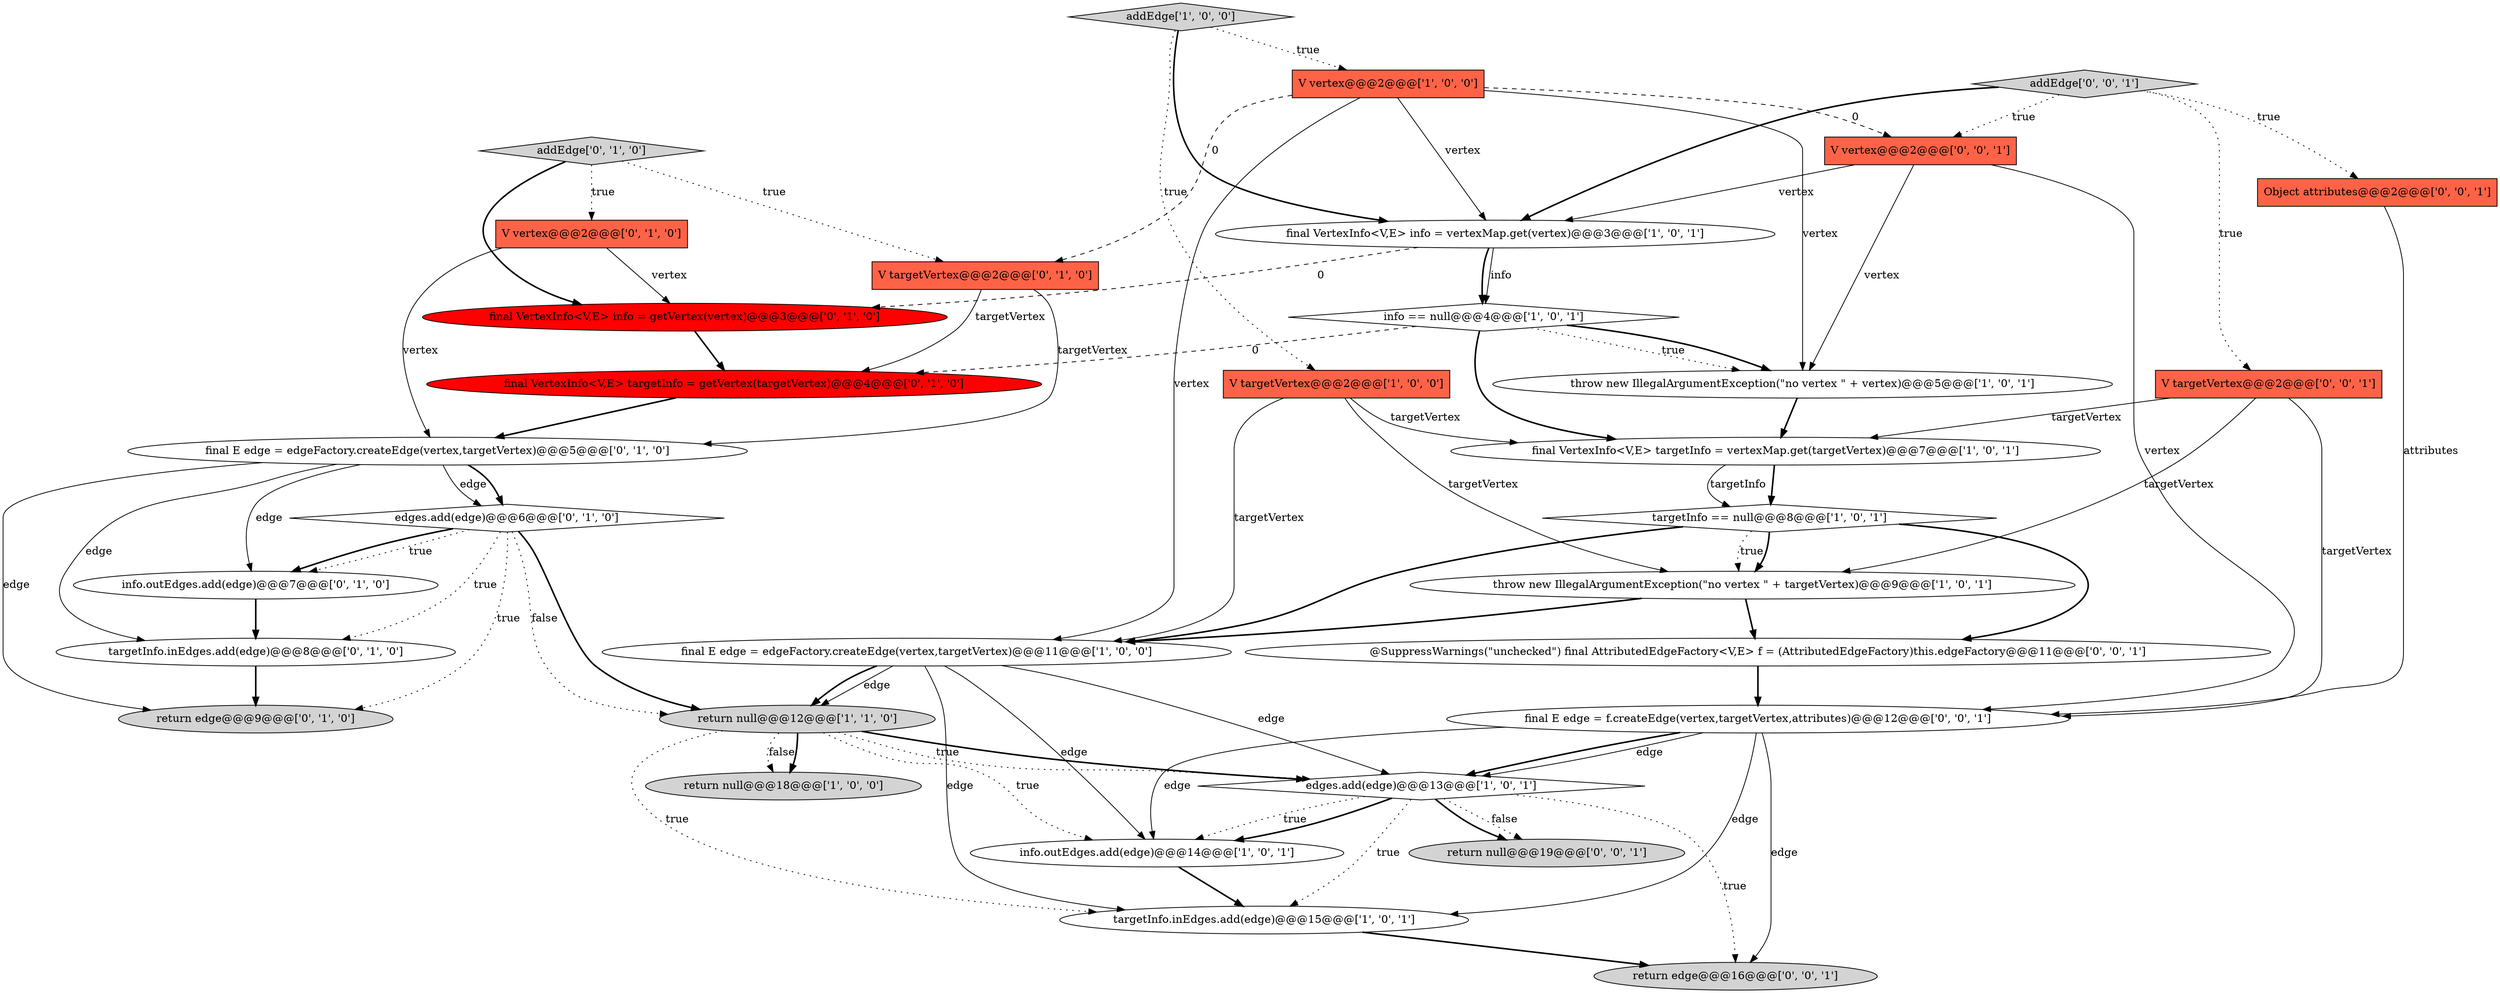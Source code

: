 digraph {
17 [style = filled, label = "addEdge['0', '1', '0']", fillcolor = lightgray, shape = diamond image = "AAA0AAABBB2BBB"];
27 [style = filled, label = "Object attributes@@@2@@@['0', '0', '1']", fillcolor = tomato, shape = box image = "AAA0AAABBB3BBB"];
13 [style = filled, label = "info == null@@@4@@@['1', '0', '1']", fillcolor = white, shape = diamond image = "AAA0AAABBB1BBB"];
14 [style = filled, label = "info.outEdges.add(edge)@@@14@@@['1', '0', '1']", fillcolor = white, shape = ellipse image = "AAA0AAABBB1BBB"];
23 [style = filled, label = "info.outEdges.add(edge)@@@7@@@['0', '1', '0']", fillcolor = white, shape = ellipse image = "AAA0AAABBB2BBB"];
32 [style = filled, label = "@SuppressWarnings(\"unchecked\") final AttributedEdgeFactory<V,E> f = (AttributedEdgeFactory)this.edgeFactory@@@11@@@['0', '0', '1']", fillcolor = white, shape = ellipse image = "AAA0AAABBB3BBB"];
4 [style = filled, label = "final VertexInfo<V,E> targetInfo = vertexMap.get(targetVertex)@@@7@@@['1', '0', '1']", fillcolor = white, shape = ellipse image = "AAA0AAABBB1BBB"];
15 [style = filled, label = "V vertex@@@2@@@['0', '1', '0']", fillcolor = tomato, shape = box image = "AAA0AAABBB2BBB"];
22 [style = filled, label = "final VertexInfo<V,E> targetInfo = getVertex(targetVertex)@@@4@@@['0', '1', '0']", fillcolor = red, shape = ellipse image = "AAA1AAABBB2BBB"];
25 [style = filled, label = "return null@@@19@@@['0', '0', '1']", fillcolor = lightgray, shape = ellipse image = "AAA0AAABBB3BBB"];
5 [style = filled, label = "addEdge['1', '0', '0']", fillcolor = lightgray, shape = diamond image = "AAA0AAABBB1BBB"];
1 [style = filled, label = "final E edge = edgeFactory.createEdge(vertex,targetVertex)@@@11@@@['1', '0', '0']", fillcolor = white, shape = ellipse image = "AAA0AAABBB1BBB"];
24 [style = filled, label = "final VertexInfo<V,E> info = getVertex(vertex)@@@3@@@['0', '1', '0']", fillcolor = red, shape = ellipse image = "AAA1AAABBB2BBB"];
12 [style = filled, label = "throw new IllegalArgumentException(\"no vertex \" + targetVertex)@@@9@@@['1', '0', '1']", fillcolor = white, shape = ellipse image = "AAA0AAABBB1BBB"];
19 [style = filled, label = "final E edge = edgeFactory.createEdge(vertex,targetVertex)@@@5@@@['0', '1', '0']", fillcolor = white, shape = ellipse image = "AAA0AAABBB2BBB"];
16 [style = filled, label = "edges.add(edge)@@@6@@@['0', '1', '0']", fillcolor = white, shape = diamond image = "AAA0AAABBB2BBB"];
7 [style = filled, label = "targetInfo.inEdges.add(edge)@@@15@@@['1', '0', '1']", fillcolor = white, shape = ellipse image = "AAA0AAABBB1BBB"];
10 [style = filled, label = "final VertexInfo<V,E> info = vertexMap.get(vertex)@@@3@@@['1', '0', '1']", fillcolor = white, shape = ellipse image = "AAA0AAABBB1BBB"];
31 [style = filled, label = "V vertex@@@2@@@['0', '0', '1']", fillcolor = tomato, shape = box image = "AAA0AAABBB3BBB"];
2 [style = filled, label = "return null@@@12@@@['1', '1', '0']", fillcolor = lightgray, shape = ellipse image = "AAA0AAABBB1BBB"];
8 [style = filled, label = "V vertex@@@2@@@['1', '0', '0']", fillcolor = tomato, shape = box image = "AAA1AAABBB1BBB"];
9 [style = filled, label = "return null@@@18@@@['1', '0', '0']", fillcolor = lightgray, shape = ellipse image = "AAA0AAABBB1BBB"];
20 [style = filled, label = "targetInfo.inEdges.add(edge)@@@8@@@['0', '1', '0']", fillcolor = white, shape = ellipse image = "AAA0AAABBB2BBB"];
21 [style = filled, label = "return edge@@@9@@@['0', '1', '0']", fillcolor = lightgray, shape = ellipse image = "AAA0AAABBB2BBB"];
28 [style = filled, label = "final E edge = f.createEdge(vertex,targetVertex,attributes)@@@12@@@['0', '0', '1']", fillcolor = white, shape = ellipse image = "AAA0AAABBB3BBB"];
3 [style = filled, label = "V targetVertex@@@2@@@['1', '0', '0']", fillcolor = tomato, shape = box image = "AAA0AAABBB1BBB"];
29 [style = filled, label = "addEdge['0', '0', '1']", fillcolor = lightgray, shape = diamond image = "AAA0AAABBB3BBB"];
0 [style = filled, label = "throw new IllegalArgumentException(\"no vertex \" + vertex)@@@5@@@['1', '0', '1']", fillcolor = white, shape = ellipse image = "AAA0AAABBB1BBB"];
18 [style = filled, label = "V targetVertex@@@2@@@['0', '1', '0']", fillcolor = tomato, shape = box image = "AAA1AAABBB2BBB"];
6 [style = filled, label = "edges.add(edge)@@@13@@@['1', '0', '1']", fillcolor = white, shape = diamond image = "AAA0AAABBB1BBB"];
11 [style = filled, label = "targetInfo == null@@@8@@@['1', '0', '1']", fillcolor = white, shape = diamond image = "AAA0AAABBB1BBB"];
26 [style = filled, label = "V targetVertex@@@2@@@['0', '0', '1']", fillcolor = tomato, shape = box image = "AAA0AAABBB3BBB"];
30 [style = filled, label = "return edge@@@16@@@['0', '0', '1']", fillcolor = lightgray, shape = ellipse image = "AAA0AAABBB3BBB"];
28->30 [style = solid, label="edge"];
28->6 [style = bold, label=""];
7->30 [style = bold, label=""];
2->6 [style = bold, label=""];
11->12 [style = dotted, label="true"];
16->20 [style = dotted, label="true"];
26->4 [style = solid, label="targetVertex"];
29->26 [style = dotted, label="true"];
2->9 [style = dotted, label="false"];
14->7 [style = bold, label=""];
17->15 [style = dotted, label="true"];
10->24 [style = dashed, label="0"];
15->19 [style = solid, label="vertex"];
28->6 [style = solid, label="edge"];
5->10 [style = bold, label=""];
19->21 [style = solid, label="edge"];
8->0 [style = solid, label="vertex"];
4->11 [style = solid, label="targetInfo"];
31->28 [style = solid, label="vertex"];
11->12 [style = bold, label=""];
18->22 [style = solid, label="targetVertex"];
2->9 [style = bold, label=""];
5->3 [style = dotted, label="true"];
12->1 [style = bold, label=""];
8->1 [style = solid, label="vertex"];
27->28 [style = solid, label="attributes"];
6->14 [style = dotted, label="true"];
19->16 [style = solid, label="edge"];
13->0 [style = dotted, label="true"];
6->7 [style = dotted, label="true"];
16->21 [style = dotted, label="true"];
8->18 [style = dashed, label="0"];
5->8 [style = dotted, label="true"];
13->0 [style = bold, label=""];
10->13 [style = solid, label="info"];
23->20 [style = bold, label=""];
17->18 [style = dotted, label="true"];
22->19 [style = bold, label=""];
26->28 [style = solid, label="targetVertex"];
31->0 [style = solid, label="vertex"];
12->32 [style = bold, label=""];
6->25 [style = dotted, label="false"];
11->32 [style = bold, label=""];
1->2 [style = solid, label="edge"];
16->23 [style = bold, label=""];
16->2 [style = dotted, label="false"];
3->4 [style = solid, label="targetVertex"];
19->16 [style = bold, label=""];
10->13 [style = bold, label=""];
3->12 [style = solid, label="targetVertex"];
2->6 [style = dotted, label="true"];
18->19 [style = solid, label="targetVertex"];
19->23 [style = solid, label="edge"];
29->10 [style = bold, label=""];
2->14 [style = dotted, label="true"];
1->2 [style = bold, label=""];
1->7 [style = solid, label="edge"];
28->7 [style = solid, label="edge"];
19->20 [style = solid, label="edge"];
6->30 [style = dotted, label="true"];
11->1 [style = bold, label=""];
29->27 [style = dotted, label="true"];
15->24 [style = solid, label="vertex"];
16->2 [style = bold, label=""];
24->22 [style = bold, label=""];
16->23 [style = dotted, label="true"];
20->21 [style = bold, label=""];
6->14 [style = bold, label=""];
17->24 [style = bold, label=""];
1->14 [style = solid, label="edge"];
3->1 [style = solid, label="targetVertex"];
1->6 [style = solid, label="edge"];
26->12 [style = solid, label="targetVertex"];
8->10 [style = solid, label="vertex"];
0->4 [style = bold, label=""];
28->14 [style = solid, label="edge"];
2->7 [style = dotted, label="true"];
31->10 [style = solid, label="vertex"];
8->31 [style = dashed, label="0"];
4->11 [style = bold, label=""];
32->28 [style = bold, label=""];
13->22 [style = dashed, label="0"];
13->4 [style = bold, label=""];
6->25 [style = bold, label=""];
29->31 [style = dotted, label="true"];
}
